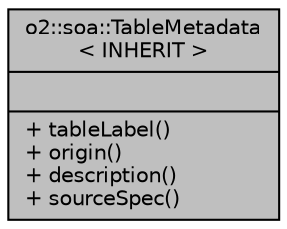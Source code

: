 digraph "o2::soa::TableMetadata&lt; INHERIT &gt;"
{
 // INTERACTIVE_SVG=YES
  bgcolor="transparent";
  edge [fontname="Helvetica",fontsize="10",labelfontname="Helvetica",labelfontsize="10"];
  node [fontname="Helvetica",fontsize="10",shape=record];
  Node1 [label="{o2::soa::TableMetadata\l\< INHERIT \>\n||+ tableLabel()\l+ origin()\l+ description()\l+ sourceSpec()\l}",height=0.2,width=0.4,color="black", fillcolor="grey75", style="filled", fontcolor="black"];
}
